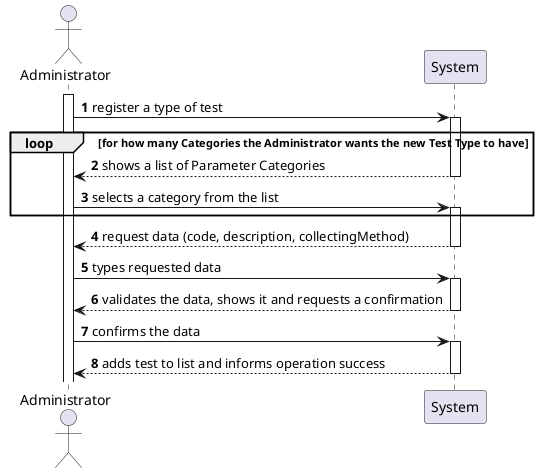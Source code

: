 @startuml
'https://plantuml.com/sequence-diagram

autonumber

actor "Administrator" as admin
activate admin

admin -> System ++: register a type of test
loop for how many Categories the Administrator wants the new Test Type to have
System --> admin --: shows a list of Parameter Categories
admin -> System ++: selects a category from the list
end
System -->  admin --: request data (code, description, collectingMethod)
admin ->  System ++: types requested data
System --> admin --: validates the data, shows it and requests a confirmation
admin -> System ++: confirms the data
System --> admin --: adds test to list and informs operation success

@enduml